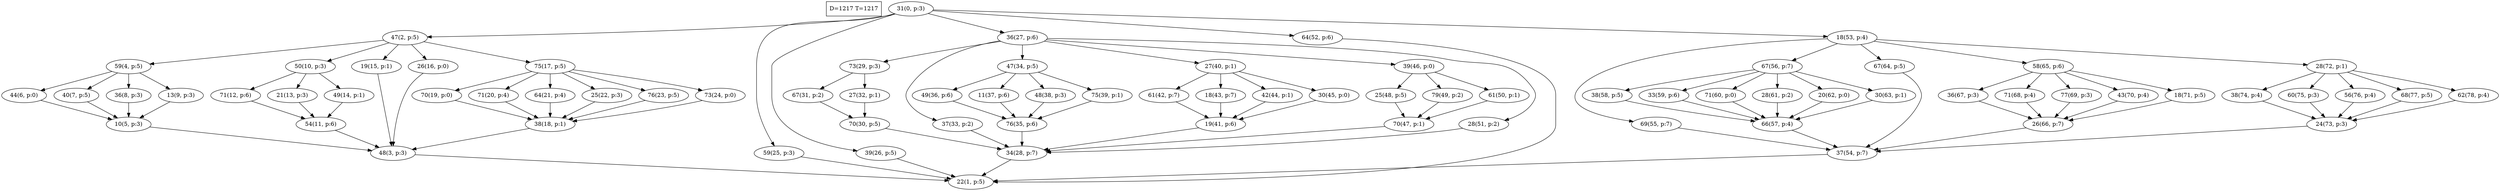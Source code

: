 digraph Task {
i [shape=box, label="D=1217 T=1217"]; 
0 [label="31(0, p:3)"];
1 [label="22(1, p:5)"];
2 [label="47(2, p:5)"];
3 [label="48(3, p:3)"];
4 [label="59(4, p:5)"];
5 [label="10(5, p:3)"];
6 [label="44(6, p:0)"];
7 [label="40(7, p:5)"];
8 [label="36(8, p:3)"];
9 [label="13(9, p:3)"];
10 [label="50(10, p:3)"];
11 [label="54(11, p:6)"];
12 [label="71(12, p:6)"];
13 [label="21(13, p:3)"];
14 [label="49(14, p:1)"];
15 [label="19(15, p:1)"];
16 [label="26(16, p:0)"];
17 [label="75(17, p:5)"];
18 [label="38(18, p:1)"];
19 [label="70(19, p:0)"];
20 [label="71(20, p:4)"];
21 [label="64(21, p:4)"];
22 [label="25(22, p:3)"];
23 [label="76(23, p:5)"];
24 [label="73(24, p:0)"];
25 [label="59(25, p:3)"];
26 [label="39(26, p:5)"];
27 [label="36(27, p:6)"];
28 [label="34(28, p:7)"];
29 [label="73(29, p:3)"];
30 [label="70(30, p:5)"];
31 [label="67(31, p:2)"];
32 [label="27(32, p:1)"];
33 [label="37(33, p:2)"];
34 [label="47(34, p:5)"];
35 [label="76(35, p:6)"];
36 [label="49(36, p:6)"];
37 [label="11(37, p:6)"];
38 [label="48(38, p:3)"];
39 [label="75(39, p:1)"];
40 [label="27(40, p:1)"];
41 [label="19(41, p:6)"];
42 [label="61(42, p:7)"];
43 [label="18(43, p:7)"];
44 [label="42(44, p:1)"];
45 [label="30(45, p:0)"];
46 [label="39(46, p:0)"];
47 [label="70(47, p:1)"];
48 [label="25(48, p:5)"];
49 [label="79(49, p:2)"];
50 [label="61(50, p:1)"];
51 [label="28(51, p:2)"];
52 [label="64(52, p:6)"];
53 [label="18(53, p:4)"];
54 [label="37(54, p:7)"];
55 [label="69(55, p:7)"];
56 [label="67(56, p:7)"];
57 [label="66(57, p:4)"];
58 [label="38(58, p:5)"];
59 [label="33(59, p:6)"];
60 [label="71(60, p:0)"];
61 [label="28(61, p:2)"];
62 [label="20(62, p:0)"];
63 [label="30(63, p:1)"];
64 [label="67(64, p:5)"];
65 [label="58(65, p:6)"];
66 [label="26(66, p:7)"];
67 [label="36(67, p:3)"];
68 [label="71(68, p:4)"];
69 [label="77(69, p:3)"];
70 [label="43(70, p:4)"];
71 [label="18(71, p:5)"];
72 [label="28(72, p:1)"];
73 [label="24(73, p:3)"];
74 [label="38(74, p:4)"];
75 [label="60(75, p:3)"];
76 [label="56(76, p:4)"];
77 [label="68(77, p:5)"];
78 [label="62(78, p:4)"];
0 -> 2;
0 -> 25;
0 -> 26;
0 -> 27;
0 -> 52;
0 -> 53;
2 -> 4;
2 -> 10;
2 -> 15;
2 -> 16;
2 -> 17;
3 -> 1;
4 -> 6;
4 -> 7;
4 -> 8;
4 -> 9;
5 -> 3;
6 -> 5;
7 -> 5;
8 -> 5;
9 -> 5;
10 -> 12;
10 -> 13;
10 -> 14;
11 -> 3;
12 -> 11;
13 -> 11;
14 -> 11;
15 -> 3;
16 -> 3;
17 -> 19;
17 -> 20;
17 -> 21;
17 -> 22;
17 -> 23;
17 -> 24;
18 -> 3;
19 -> 18;
20 -> 18;
21 -> 18;
22 -> 18;
23 -> 18;
24 -> 18;
25 -> 1;
26 -> 1;
27 -> 29;
27 -> 33;
27 -> 34;
27 -> 40;
27 -> 46;
27 -> 51;
28 -> 1;
29 -> 31;
29 -> 32;
30 -> 28;
31 -> 30;
32 -> 30;
33 -> 28;
34 -> 36;
34 -> 37;
34 -> 38;
34 -> 39;
35 -> 28;
36 -> 35;
37 -> 35;
38 -> 35;
39 -> 35;
40 -> 42;
40 -> 43;
40 -> 44;
40 -> 45;
41 -> 28;
42 -> 41;
43 -> 41;
44 -> 41;
45 -> 41;
46 -> 48;
46 -> 49;
46 -> 50;
47 -> 28;
48 -> 47;
49 -> 47;
50 -> 47;
51 -> 28;
52 -> 1;
53 -> 55;
53 -> 56;
53 -> 64;
53 -> 65;
53 -> 72;
54 -> 1;
55 -> 54;
56 -> 58;
56 -> 59;
56 -> 60;
56 -> 61;
56 -> 62;
56 -> 63;
57 -> 54;
58 -> 57;
59 -> 57;
60 -> 57;
61 -> 57;
62 -> 57;
63 -> 57;
64 -> 54;
65 -> 67;
65 -> 68;
65 -> 69;
65 -> 70;
65 -> 71;
66 -> 54;
67 -> 66;
68 -> 66;
69 -> 66;
70 -> 66;
71 -> 66;
72 -> 74;
72 -> 75;
72 -> 76;
72 -> 77;
72 -> 78;
73 -> 54;
74 -> 73;
75 -> 73;
76 -> 73;
77 -> 73;
78 -> 73;
}